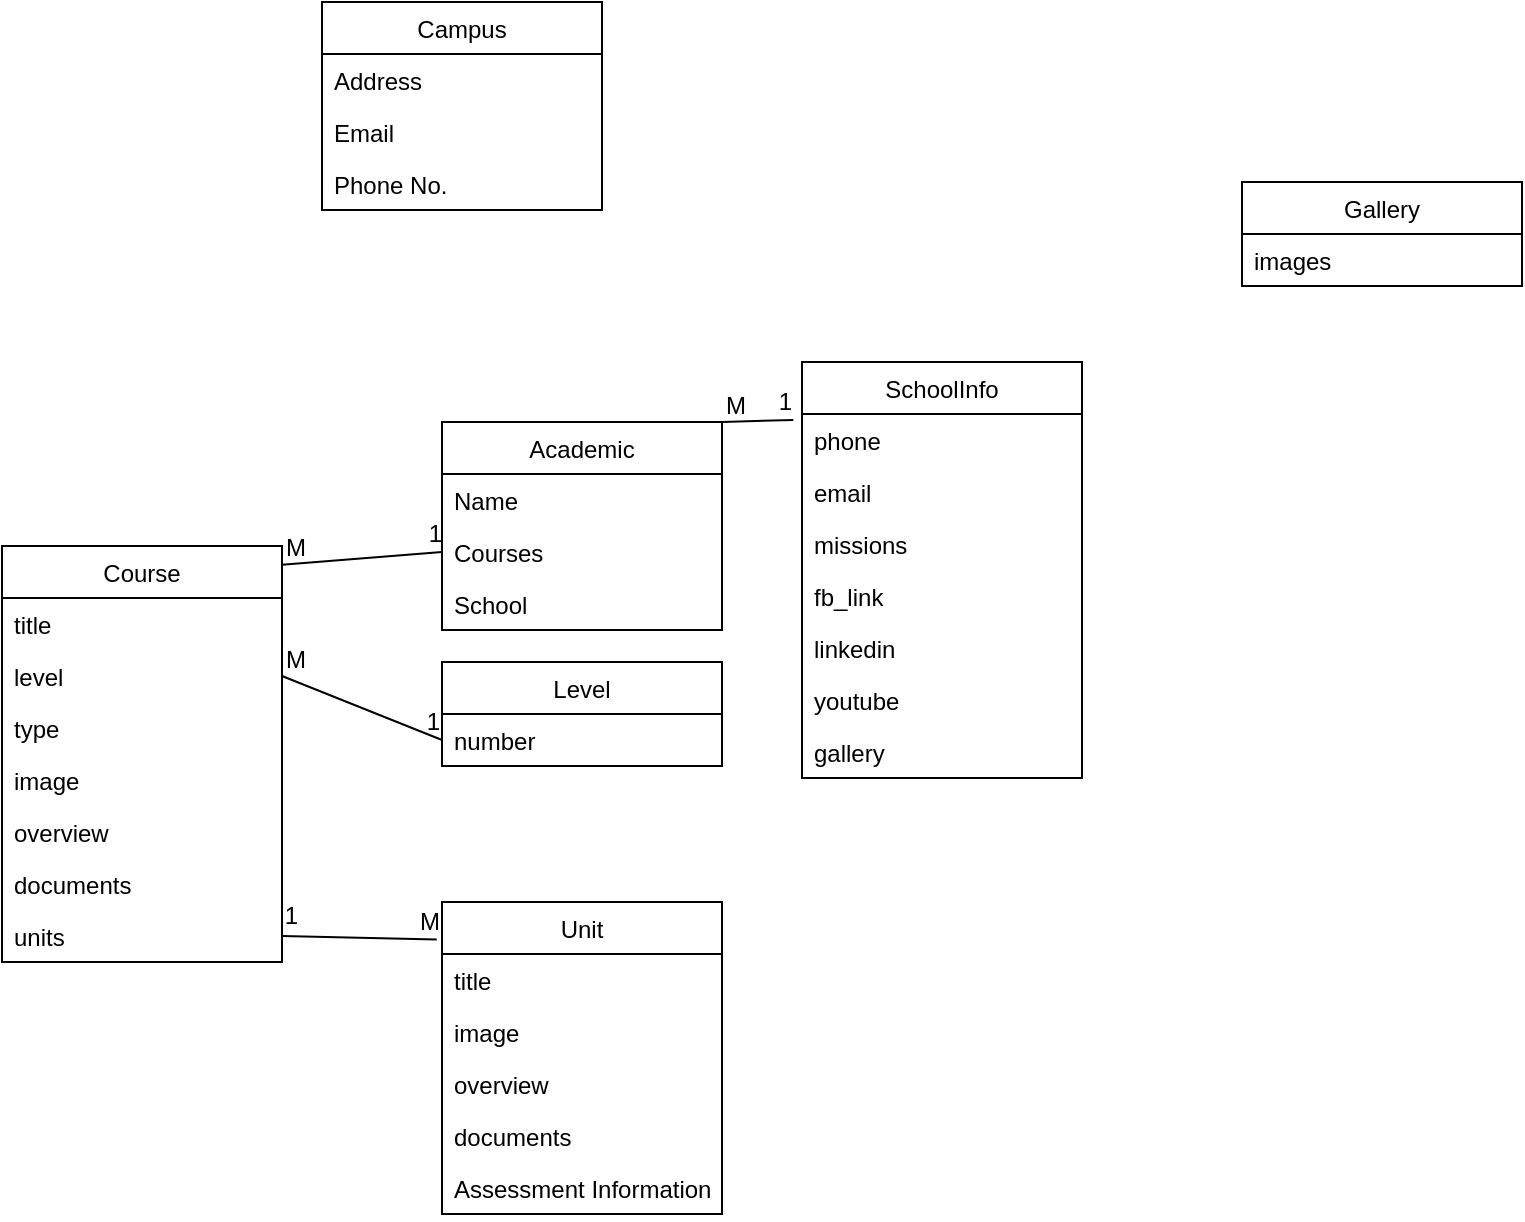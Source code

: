 <mxfile pages="3">
    <diagram id="0DdXMKZVmKesbbH0UBOb" name="Page-3">
        <mxGraphModel dx="555" dy="265" grid="1" gridSize="10" guides="1" tooltips="1" connect="1" arrows="1" fold="1" page="1" pageScale="1" pageWidth="850" pageHeight="1100" math="0" shadow="0">
            <root>
                <mxCell id="hfY1J5NChJV3hu24dKLG-0"/>
                <mxCell id="hfY1J5NChJV3hu24dKLG-1" parent="hfY1J5NChJV3hu24dKLG-0"/>
                <mxCell id="hfY1J5NChJV3hu24dKLG-2" value="Course" style="swimlane;fontStyle=0;childLayout=stackLayout;horizontal=1;startSize=26;fillColor=none;horizontalStack=0;resizeParent=1;resizeParentMax=0;resizeLast=0;collapsible=1;marginBottom=0;" parent="hfY1J5NChJV3hu24dKLG-1" vertex="1">
                    <mxGeometry x="20" y="372" width="140" height="208" as="geometry"/>
                </mxCell>
                <mxCell id="hfY1J5NChJV3hu24dKLG-3" value="title" style="text;strokeColor=none;fillColor=none;align=left;verticalAlign=top;spacingLeft=4;spacingRight=4;overflow=hidden;rotatable=0;points=[[0,0.5],[1,0.5]];portConstraint=eastwest;" parent="hfY1J5NChJV3hu24dKLG-2" vertex="1">
                    <mxGeometry y="26" width="140" height="26" as="geometry"/>
                </mxCell>
                <mxCell id="zpaFZ0uSV2rfIoWHVyEm-0" value="level" style="text;strokeColor=none;fillColor=none;align=left;verticalAlign=top;spacingLeft=4;spacingRight=4;overflow=hidden;rotatable=0;points=[[0,0.5],[1,0.5]];portConstraint=eastwest;" parent="hfY1J5NChJV3hu24dKLG-2" vertex="1">
                    <mxGeometry y="52" width="140" height="26" as="geometry"/>
                </mxCell>
                <mxCell id="LfmjEGiBZWo-PEVBVxV7-0" value="type" style="text;strokeColor=none;fillColor=none;align=left;verticalAlign=top;spacingLeft=4;spacingRight=4;overflow=hidden;rotatable=0;points=[[0,0.5],[1,0.5]];portConstraint=eastwest;" parent="hfY1J5NChJV3hu24dKLG-2" vertex="1">
                    <mxGeometry y="78" width="140" height="26" as="geometry"/>
                </mxCell>
                <mxCell id="hfY1J5NChJV3hu24dKLG-4" value="image" style="text;strokeColor=none;fillColor=none;align=left;verticalAlign=top;spacingLeft=4;spacingRight=4;overflow=hidden;rotatable=0;points=[[0,0.5],[1,0.5]];portConstraint=eastwest;" parent="hfY1J5NChJV3hu24dKLG-2" vertex="1">
                    <mxGeometry y="104" width="140" height="26" as="geometry"/>
                </mxCell>
                <mxCell id="hfY1J5NChJV3hu24dKLG-5" value="overview" style="text;strokeColor=none;fillColor=none;align=left;verticalAlign=top;spacingLeft=4;spacingRight=4;overflow=hidden;rotatable=0;points=[[0,0.5],[1,0.5]];portConstraint=eastwest;" parent="hfY1J5NChJV3hu24dKLG-2" vertex="1">
                    <mxGeometry y="130" width="140" height="26" as="geometry"/>
                </mxCell>
                <mxCell id="hfY1J5NChJV3hu24dKLG-6" value="documents" style="text;strokeColor=none;fillColor=none;align=left;verticalAlign=top;spacingLeft=4;spacingRight=4;overflow=hidden;rotatable=0;points=[[0,0.5],[1,0.5]];portConstraint=eastwest;" parent="hfY1J5NChJV3hu24dKLG-2" vertex="1">
                    <mxGeometry y="156" width="140" height="26" as="geometry"/>
                </mxCell>
                <mxCell id="hfY1J5NChJV3hu24dKLG-8" value="units" style="text;strokeColor=none;fillColor=none;align=left;verticalAlign=top;spacingLeft=4;spacingRight=4;overflow=hidden;rotatable=0;points=[[0,0.5],[1,0.5]];portConstraint=eastwest;" parent="hfY1J5NChJV3hu24dKLG-2" vertex="1">
                    <mxGeometry y="182" width="140" height="26" as="geometry"/>
                </mxCell>
                <mxCell id="zpaFZ0uSV2rfIoWHVyEm-1" value="Level" style="swimlane;fontStyle=0;childLayout=stackLayout;horizontal=1;startSize=26;fillColor=none;horizontalStack=0;resizeParent=1;resizeParentMax=0;resizeLast=0;collapsible=1;marginBottom=0;" parent="hfY1J5NChJV3hu24dKLG-1" vertex="1">
                    <mxGeometry x="240" y="430" width="140" height="52" as="geometry"/>
                </mxCell>
                <mxCell id="zpaFZ0uSV2rfIoWHVyEm-2" value="number" style="text;strokeColor=none;fillColor=none;align=left;verticalAlign=top;spacingLeft=4;spacingRight=4;overflow=hidden;rotatable=0;points=[[0,0.5],[1,0.5]];portConstraint=eastwest;" parent="zpaFZ0uSV2rfIoWHVyEm-1" vertex="1">
                    <mxGeometry y="26" width="140" height="26" as="geometry"/>
                </mxCell>
                <mxCell id="zpaFZ0uSV2rfIoWHVyEm-9" value="" style="endArrow=none;html=1;rounded=0;entryX=0;entryY=0.5;entryDx=0;entryDy=0;exitX=1;exitY=0.5;exitDx=0;exitDy=0;" parent="hfY1J5NChJV3hu24dKLG-1" source="zpaFZ0uSV2rfIoWHVyEm-0" target="zpaFZ0uSV2rfIoWHVyEm-2" edge="1">
                    <mxGeometry relative="1" as="geometry">
                        <mxPoint x="220" y="139" as="sourcePoint"/>
                        <mxPoint x="500" y="290" as="targetPoint"/>
                    </mxGeometry>
                </mxCell>
                <mxCell id="zpaFZ0uSV2rfIoWHVyEm-10" value="M" style="resizable=0;html=1;align=left;verticalAlign=bottom;" parent="zpaFZ0uSV2rfIoWHVyEm-9" connectable="0" vertex="1">
                    <mxGeometry x="-1" relative="1" as="geometry"/>
                </mxCell>
                <mxCell id="zpaFZ0uSV2rfIoWHVyEm-11" value="1" style="resizable=0;html=1;align=right;verticalAlign=bottom;" parent="zpaFZ0uSV2rfIoWHVyEm-9" connectable="0" vertex="1">
                    <mxGeometry x="1" relative="1" as="geometry"/>
                </mxCell>
                <mxCell id="zpaFZ0uSV2rfIoWHVyEm-12" value="SchoolInfo" style="swimlane;fontStyle=0;childLayout=stackLayout;horizontal=1;startSize=26;fillColor=none;horizontalStack=0;resizeParent=1;resizeParentMax=0;resizeLast=0;collapsible=1;marginBottom=0;" parent="hfY1J5NChJV3hu24dKLG-1" vertex="1">
                    <mxGeometry x="420" y="280" width="140" height="208" as="geometry"/>
                </mxCell>
                <mxCell id="zpaFZ0uSV2rfIoWHVyEm-13" value="phone" style="text;strokeColor=none;fillColor=none;align=left;verticalAlign=top;spacingLeft=4;spacingRight=4;overflow=hidden;rotatable=0;points=[[0,0.5],[1,0.5]];portConstraint=eastwest;" parent="zpaFZ0uSV2rfIoWHVyEm-12" vertex="1">
                    <mxGeometry y="26" width="140" height="26" as="geometry"/>
                </mxCell>
                <mxCell id="zpaFZ0uSV2rfIoWHVyEm-14" value="email" style="text;strokeColor=none;fillColor=none;align=left;verticalAlign=top;spacingLeft=4;spacingRight=4;overflow=hidden;rotatable=0;points=[[0,0.5],[1,0.5]];portConstraint=eastwest;" parent="zpaFZ0uSV2rfIoWHVyEm-12" vertex="1">
                    <mxGeometry y="52" width="140" height="26" as="geometry"/>
                </mxCell>
                <mxCell id="zpaFZ0uSV2rfIoWHVyEm-15" value="missions" style="text;strokeColor=none;fillColor=none;align=left;verticalAlign=top;spacingLeft=4;spacingRight=4;overflow=hidden;rotatable=0;points=[[0,0.5],[1,0.5]];portConstraint=eastwest;" parent="zpaFZ0uSV2rfIoWHVyEm-12" vertex="1">
                    <mxGeometry y="78" width="140" height="26" as="geometry"/>
                </mxCell>
                <mxCell id="zpaFZ0uSV2rfIoWHVyEm-16" value="fb_link" style="text;strokeColor=none;fillColor=none;align=left;verticalAlign=top;spacingLeft=4;spacingRight=4;overflow=hidden;rotatable=0;points=[[0,0.5],[1,0.5]];portConstraint=eastwest;" parent="zpaFZ0uSV2rfIoWHVyEm-12" vertex="1">
                    <mxGeometry y="104" width="140" height="26" as="geometry"/>
                </mxCell>
                <mxCell id="zpaFZ0uSV2rfIoWHVyEm-17" value="linkedin" style="text;strokeColor=none;fillColor=none;align=left;verticalAlign=top;spacingLeft=4;spacingRight=4;overflow=hidden;rotatable=0;points=[[0,0.5],[1,0.5]];portConstraint=eastwest;" parent="zpaFZ0uSV2rfIoWHVyEm-12" vertex="1">
                    <mxGeometry y="130" width="140" height="26" as="geometry"/>
                </mxCell>
                <mxCell id="zpaFZ0uSV2rfIoWHVyEm-18" value="youtube" style="text;strokeColor=none;fillColor=none;align=left;verticalAlign=top;spacingLeft=4;spacingRight=4;overflow=hidden;rotatable=0;points=[[0,0.5],[1,0.5]];portConstraint=eastwest;" parent="zpaFZ0uSV2rfIoWHVyEm-12" vertex="1">
                    <mxGeometry y="156" width="140" height="26" as="geometry"/>
                </mxCell>
                <mxCell id="RFsRMXVYnxnAImBVlIMj-22" value="gallery" style="text;strokeColor=none;fillColor=none;align=left;verticalAlign=top;spacingLeft=4;spacingRight=4;overflow=hidden;rotatable=0;points=[[0,0.5],[1,0.5]];portConstraint=eastwest;" parent="zpaFZ0uSV2rfIoWHVyEm-12" vertex="1">
                    <mxGeometry y="182" width="140" height="26" as="geometry"/>
                </mxCell>
                <mxCell id="zpaFZ0uSV2rfIoWHVyEm-24" value="" style="endArrow=none;html=1;rounded=0;entryX=-0.031;entryY=0.115;entryDx=0;entryDy=0;entryPerimeter=0;exitX=1;exitY=0;exitDx=0;exitDy=0;" parent="hfY1J5NChJV3hu24dKLG-1" source="LfmjEGiBZWo-PEVBVxV7-1" target="zpaFZ0uSV2rfIoWHVyEm-13" edge="1">
                    <mxGeometry relative="1" as="geometry">
                        <mxPoint x="320" y="310" as="sourcePoint"/>
                        <mxPoint x="440" y="299" as="targetPoint"/>
                    </mxGeometry>
                </mxCell>
                <mxCell id="zpaFZ0uSV2rfIoWHVyEm-25" value="M" style="resizable=0;html=1;align=left;verticalAlign=bottom;" parent="zpaFZ0uSV2rfIoWHVyEm-24" connectable="0" vertex="1">
                    <mxGeometry x="-1" relative="1" as="geometry"/>
                </mxCell>
                <mxCell id="zpaFZ0uSV2rfIoWHVyEm-26" value="1" style="resizable=0;html=1;align=right;verticalAlign=bottom;" parent="zpaFZ0uSV2rfIoWHVyEm-24" connectable="0" vertex="1">
                    <mxGeometry x="1" relative="1" as="geometry"/>
                </mxCell>
                <mxCell id="RFsRMXVYnxnAImBVlIMj-0" value="Unit" style="swimlane;fontStyle=0;childLayout=stackLayout;horizontal=1;startSize=26;fillColor=none;horizontalStack=0;resizeParent=1;resizeParentMax=0;resizeLast=0;collapsible=1;marginBottom=0;" parent="hfY1J5NChJV3hu24dKLG-1" vertex="1">
                    <mxGeometry x="240" y="550" width="140" height="156" as="geometry"/>
                </mxCell>
                <mxCell id="RFsRMXVYnxnAImBVlIMj-1" value="title" style="text;strokeColor=none;fillColor=none;align=left;verticalAlign=top;spacingLeft=4;spacingRight=4;overflow=hidden;rotatable=0;points=[[0,0.5],[1,0.5]];portConstraint=eastwest;" parent="RFsRMXVYnxnAImBVlIMj-0" vertex="1">
                    <mxGeometry y="26" width="140" height="26" as="geometry"/>
                </mxCell>
                <mxCell id="RFsRMXVYnxnAImBVlIMj-3" value="image" style="text;strokeColor=none;fillColor=none;align=left;verticalAlign=top;spacingLeft=4;spacingRight=4;overflow=hidden;rotatable=0;points=[[0,0.5],[1,0.5]];portConstraint=eastwest;" parent="RFsRMXVYnxnAImBVlIMj-0" vertex="1">
                    <mxGeometry y="52" width="140" height="26" as="geometry"/>
                </mxCell>
                <mxCell id="RFsRMXVYnxnAImBVlIMj-4" value="overview" style="text;strokeColor=none;fillColor=none;align=left;verticalAlign=top;spacingLeft=4;spacingRight=4;overflow=hidden;rotatable=0;points=[[0,0.5],[1,0.5]];portConstraint=eastwest;" parent="RFsRMXVYnxnAImBVlIMj-0" vertex="1">
                    <mxGeometry y="78" width="140" height="26" as="geometry"/>
                </mxCell>
                <mxCell id="RFsRMXVYnxnAImBVlIMj-5" value="documents" style="text;strokeColor=none;fillColor=none;align=left;verticalAlign=top;spacingLeft=4;spacingRight=4;overflow=hidden;rotatable=0;points=[[0,0.5],[1,0.5]];portConstraint=eastwest;" parent="RFsRMXVYnxnAImBVlIMj-0" vertex="1">
                    <mxGeometry y="104" width="140" height="26" as="geometry"/>
                </mxCell>
                <mxCell id="RFsRMXVYnxnAImBVlIMj-6" value="Assessment Information" style="text;strokeColor=none;fillColor=none;align=left;verticalAlign=top;spacingLeft=4;spacingRight=4;overflow=hidden;rotatable=0;points=[[0,0.5],[1,0.5]];portConstraint=eastwest;" parent="RFsRMXVYnxnAImBVlIMj-0" vertex="1">
                    <mxGeometry y="130" width="140" height="26" as="geometry"/>
                </mxCell>
                <mxCell id="RFsRMXVYnxnAImBVlIMj-8" value="" style="endArrow=none;html=1;rounded=0;entryX=1;entryY=0.5;entryDx=0;entryDy=0;exitX=-0.019;exitY=0.12;exitDx=0;exitDy=0;exitPerimeter=0;" parent="hfY1J5NChJV3hu24dKLG-1" source="RFsRMXVYnxnAImBVlIMj-0" target="hfY1J5NChJV3hu24dKLG-8" edge="1">
                    <mxGeometry relative="1" as="geometry">
                        <mxPoint x="330" y="375" as="sourcePoint"/>
                        <mxPoint x="450" y="379" as="targetPoint"/>
                    </mxGeometry>
                </mxCell>
                <mxCell id="RFsRMXVYnxnAImBVlIMj-9" value="M" style="resizable=0;html=1;align=left;verticalAlign=bottom;" parent="RFsRMXVYnxnAImBVlIMj-8" connectable="0" vertex="1">
                    <mxGeometry x="-1" relative="1" as="geometry">
                        <mxPoint x="-10" as="offset"/>
                    </mxGeometry>
                </mxCell>
                <mxCell id="RFsRMXVYnxnAImBVlIMj-10" value="1" style="resizable=0;html=1;align=right;verticalAlign=bottom;" parent="RFsRMXVYnxnAImBVlIMj-8" connectable="0" vertex="1">
                    <mxGeometry x="1" relative="1" as="geometry">
                        <mxPoint x="9" y="-1" as="offset"/>
                    </mxGeometry>
                </mxCell>
                <mxCell id="RFsRMXVYnxnAImBVlIMj-11" value="Campus" style="swimlane;fontStyle=0;childLayout=stackLayout;horizontal=1;startSize=26;fillColor=none;horizontalStack=0;resizeParent=1;resizeParentMax=0;resizeLast=0;collapsible=1;marginBottom=0;" parent="hfY1J5NChJV3hu24dKLG-1" vertex="1">
                    <mxGeometry x="180" y="100" width="140" height="104" as="geometry"/>
                </mxCell>
                <mxCell id="RFsRMXVYnxnAImBVlIMj-12" value="Address" style="text;strokeColor=none;fillColor=none;align=left;verticalAlign=top;spacingLeft=4;spacingRight=4;overflow=hidden;rotatable=0;points=[[0,0.5],[1,0.5]];portConstraint=eastwest;" parent="RFsRMXVYnxnAImBVlIMj-11" vertex="1">
                    <mxGeometry y="26" width="140" height="26" as="geometry"/>
                </mxCell>
                <mxCell id="RFsRMXVYnxnAImBVlIMj-13" value="Email" style="text;strokeColor=none;fillColor=none;align=left;verticalAlign=top;spacingLeft=4;spacingRight=4;overflow=hidden;rotatable=0;points=[[0,0.5],[1,0.5]];portConstraint=eastwest;" parent="RFsRMXVYnxnAImBVlIMj-11" vertex="1">
                    <mxGeometry y="52" width="140" height="26" as="geometry"/>
                </mxCell>
                <mxCell id="RFsRMXVYnxnAImBVlIMj-14" value="Phone No." style="text;strokeColor=none;fillColor=none;align=left;verticalAlign=top;spacingLeft=4;spacingRight=4;overflow=hidden;rotatable=0;points=[[0,0.5],[1,0.5]];portConstraint=eastwest;" parent="RFsRMXVYnxnAImBVlIMj-11" vertex="1">
                    <mxGeometry y="78" width="140" height="26" as="geometry"/>
                </mxCell>
                <mxCell id="RFsRMXVYnxnAImBVlIMj-18" value="Gallery" style="swimlane;fontStyle=0;childLayout=stackLayout;horizontal=1;startSize=26;fillColor=none;horizontalStack=0;resizeParent=1;resizeParentMax=0;resizeLast=0;collapsible=1;marginBottom=0;" parent="hfY1J5NChJV3hu24dKLG-1" vertex="1">
                    <mxGeometry x="640" y="190" width="140" height="52" as="geometry"/>
                </mxCell>
                <mxCell id="RFsRMXVYnxnAImBVlIMj-19" value="images" style="text;strokeColor=none;fillColor=none;align=left;verticalAlign=top;spacingLeft=4;spacingRight=4;overflow=hidden;rotatable=0;points=[[0,0.5],[1,0.5]];portConstraint=eastwest;" parent="RFsRMXVYnxnAImBVlIMj-18" vertex="1">
                    <mxGeometry y="26" width="140" height="26" as="geometry"/>
                </mxCell>
                <mxCell id="LfmjEGiBZWo-PEVBVxV7-1" value="Academic" style="swimlane;fontStyle=0;childLayout=stackLayout;horizontal=1;startSize=26;fillColor=none;horizontalStack=0;resizeParent=1;resizeParentMax=0;resizeLast=0;collapsible=1;marginBottom=0;" parent="hfY1J5NChJV3hu24dKLG-1" vertex="1">
                    <mxGeometry x="240" y="310" width="140" height="104" as="geometry"/>
                </mxCell>
                <mxCell id="LfmjEGiBZWo-PEVBVxV7-2" value="Name" style="text;strokeColor=none;fillColor=none;align=left;verticalAlign=top;spacingLeft=4;spacingRight=4;overflow=hidden;rotatable=0;points=[[0,0.5],[1,0.5]];portConstraint=eastwest;" parent="LfmjEGiBZWo-PEVBVxV7-1" vertex="1">
                    <mxGeometry y="26" width="140" height="26" as="geometry"/>
                </mxCell>
                <mxCell id="LfmjEGiBZWo-PEVBVxV7-3" value="Courses" style="text;strokeColor=none;fillColor=none;align=left;verticalAlign=top;spacingLeft=4;spacingRight=4;overflow=hidden;rotatable=0;points=[[0,0.5],[1,0.5]];portConstraint=eastwest;" parent="LfmjEGiBZWo-PEVBVxV7-1" vertex="1">
                    <mxGeometry y="52" width="140" height="26" as="geometry"/>
                </mxCell>
                <mxCell id="4tQ92bASYjrDjc7M2cKc-0" value="School" style="text;strokeColor=none;fillColor=none;align=left;verticalAlign=top;spacingLeft=4;spacingRight=4;overflow=hidden;rotatable=0;points=[[0,0.5],[1,0.5]];portConstraint=eastwest;" parent="LfmjEGiBZWo-PEVBVxV7-1" vertex="1">
                    <mxGeometry y="78" width="140" height="26" as="geometry"/>
                </mxCell>
                <mxCell id="LfmjEGiBZWo-PEVBVxV7-5" value="" style="endArrow=none;html=1;rounded=0;exitX=1;exitY=0.045;exitDx=0;exitDy=0;exitPerimeter=0;entryX=0;entryY=0.5;entryDx=0;entryDy=0;" parent="hfY1J5NChJV3hu24dKLG-1" source="hfY1J5NChJV3hu24dKLG-2" target="LfmjEGiBZWo-PEVBVxV7-3" edge="1">
                    <mxGeometry relative="1" as="geometry">
                        <mxPoint x="330" y="320" as="sourcePoint"/>
                        <mxPoint x="450" y="309" as="targetPoint"/>
                    </mxGeometry>
                </mxCell>
                <mxCell id="LfmjEGiBZWo-PEVBVxV7-6" value="M" style="resizable=0;html=1;align=left;verticalAlign=bottom;" parent="LfmjEGiBZWo-PEVBVxV7-5" connectable="0" vertex="1">
                    <mxGeometry x="-1" relative="1" as="geometry"/>
                </mxCell>
                <mxCell id="LfmjEGiBZWo-PEVBVxV7-7" value="1" style="resizable=0;html=1;align=right;verticalAlign=bottom;" parent="LfmjEGiBZWo-PEVBVxV7-5" connectable="0" vertex="1">
                    <mxGeometry x="1" relative="1" as="geometry"/>
                </mxCell>
            </root>
        </mxGraphModel>
    </diagram>
</mxfile>